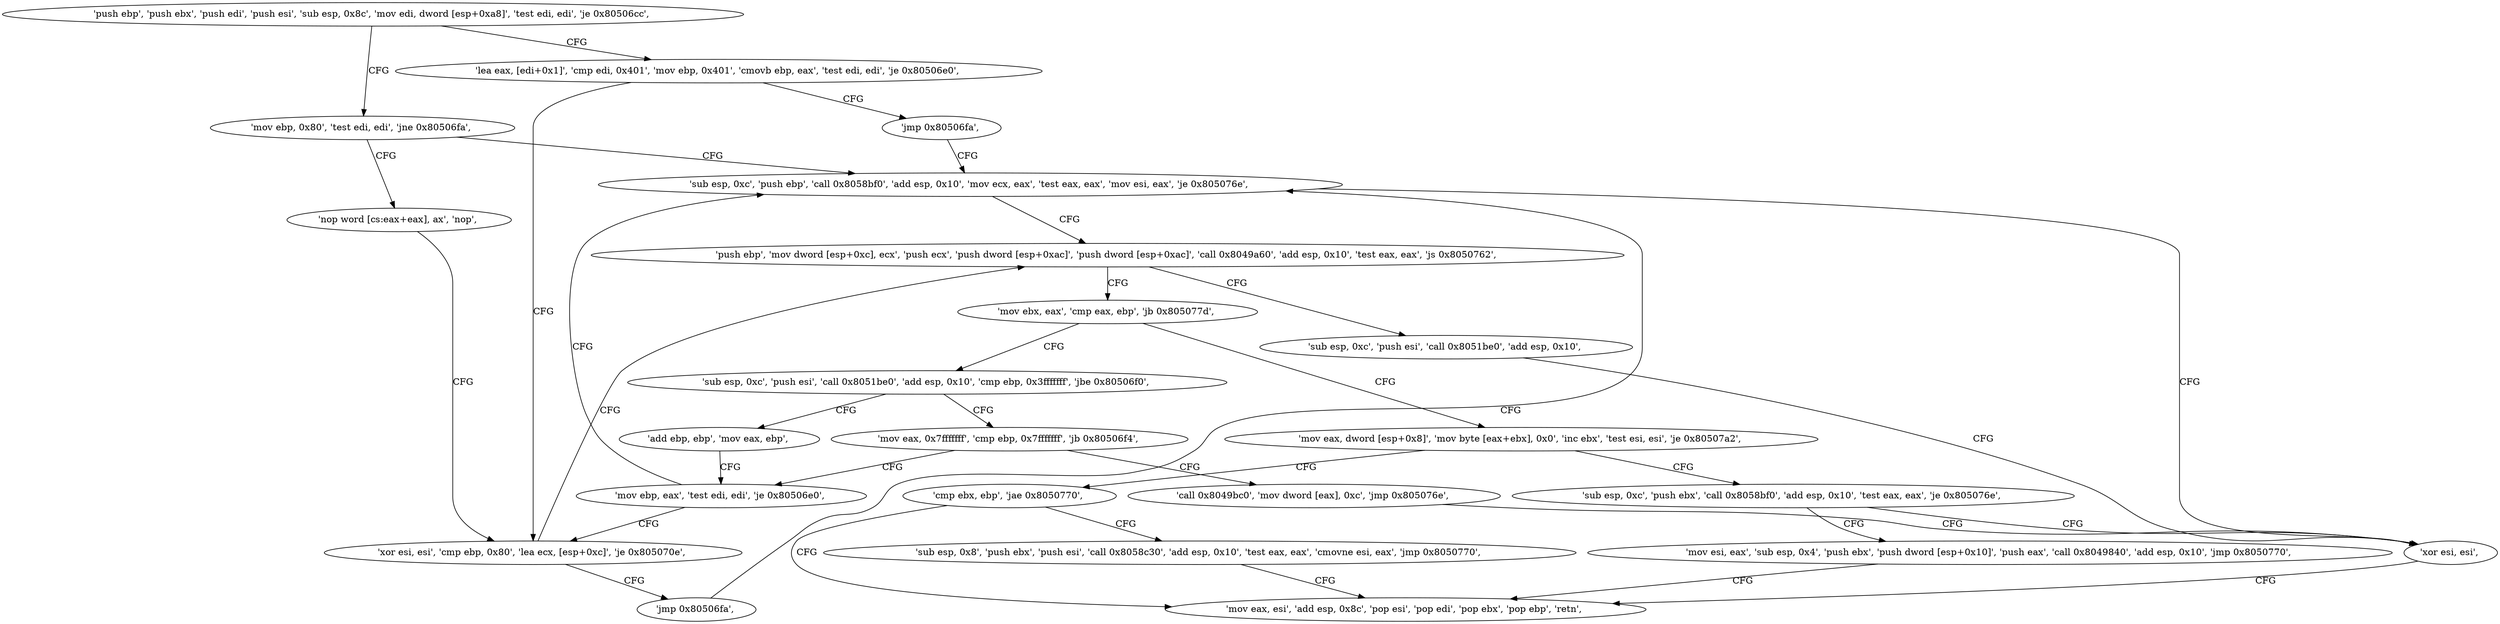 digraph "func" {
"134547104" [label = "'push ebp', 'push ebx', 'push edi', 'push esi', 'sub esp, 0x8c', 'mov edi, dword [esp+0xa8]', 'test edi, edi', 'je 0x80506cc', " ]
"134547148" [label = "'mov ebp, 0x80', 'test edi, edi', 'jne 0x80506fa', " ]
"134547125" [label = "'lea eax, [edi+0x1]', 'cmp edi, 0x401', 'mov ebp, 0x401', 'cmovb ebp, eax', 'test edi, edi', 'je 0x80506e0', " ]
"134547194" [label = "'sub esp, 0xc', 'push ebp', 'call 0x8058bf0', 'add esp, 0x10', 'mov ecx, eax', 'test eax, eax', 'mov esi, eax', 'je 0x805076e', " ]
"134547157" [label = "'nop word [cs:eax+eax], ax', 'nop', " ]
"134547168" [label = "'xor esi, esi', 'cmp ebp, 0x80', 'lea ecx, [esp+0xc]', 'je 0x805070e', " ]
"134547146" [label = "'jmp 0x80506fa', " ]
"134547310" [label = "'xor esi, esi', " ]
"134547214" [label = "'push ebp', 'mov dword [esp+0xc], ecx', 'push ecx', 'push dword [esp+0xac]', 'push dword [esp+0xac]', 'call 0x8049a60', 'add esp, 0x10', 'test eax, eax', 'js 0x8050762', " ]
"134547182" [label = "'jmp 0x80506fa', " ]
"134547312" [label = "'mov eax, esi', 'add esp, 0x8c', 'pop esi', 'pop edi', 'pop ebx', 'pop ebp', 'retn', " ]
"134547298" [label = "'sub esp, 0xc', 'push esi', 'call 0x8051be0', 'add esp, 0x10', " ]
"134547246" [label = "'mov ebx, eax', 'cmp eax, ebp', 'jb 0x805077d', " ]
"134547325" [label = "'mov eax, dword [esp+0x8]', 'mov byte [eax+ebx], 0x0', 'inc ebx', 'test esi, esi', 'je 0x80507a2', " ]
"134547252" [label = "'sub esp, 0xc', 'push esi', 'call 0x8051be0', 'add esp, 0x10', 'cmp ebp, 0x3fffffff', 'jbe 0x80506f0', " ]
"134547362" [label = "'sub esp, 0xc', 'push ebx', 'call 0x8058bf0', 'add esp, 0x10', 'test eax, eax', 'je 0x805076e', " ]
"134547338" [label = "'cmp ebx, ebp', 'jae 0x8050770', " ]
"134547184" [label = "'add ebp, ebp', 'mov eax, ebp', " ]
"134547272" [label = "'mov eax, 0x7fffffff', 'cmp ebp, 0x7fffffff', 'jb 0x80506f4', " ]
"134547378" [label = "'mov esi, eax', 'sub esp, 0x4', 'push ebx', 'push dword [esp+0x10]', 'push eax', 'call 0x8049840', 'add esp, 0x10', 'jmp 0x8050770', " ]
"134547342" [label = "'sub esp, 0x8', 'push ebx', 'push esi', 'call 0x8058c30', 'add esp, 0x10', 'test eax, eax', 'cmovne esi, eax', 'jmp 0x8050770', " ]
"134547188" [label = "'mov ebp, eax', 'test edi, edi', 'je 0x80506e0', " ]
"134547285" [label = "'call 0x8049bc0', 'mov dword [eax], 0xc', 'jmp 0x805076e', " ]
"134547104" -> "134547148" [ label = "CFG" ]
"134547104" -> "134547125" [ label = "CFG" ]
"134547148" -> "134547194" [ label = "CFG" ]
"134547148" -> "134547157" [ label = "CFG" ]
"134547125" -> "134547168" [ label = "CFG" ]
"134547125" -> "134547146" [ label = "CFG" ]
"134547194" -> "134547310" [ label = "CFG" ]
"134547194" -> "134547214" [ label = "CFG" ]
"134547157" -> "134547168" [ label = "CFG" ]
"134547168" -> "134547214" [ label = "CFG" ]
"134547168" -> "134547182" [ label = "CFG" ]
"134547146" -> "134547194" [ label = "CFG" ]
"134547310" -> "134547312" [ label = "CFG" ]
"134547214" -> "134547298" [ label = "CFG" ]
"134547214" -> "134547246" [ label = "CFG" ]
"134547182" -> "134547194" [ label = "CFG" ]
"134547298" -> "134547310" [ label = "CFG" ]
"134547246" -> "134547325" [ label = "CFG" ]
"134547246" -> "134547252" [ label = "CFG" ]
"134547325" -> "134547362" [ label = "CFG" ]
"134547325" -> "134547338" [ label = "CFG" ]
"134547252" -> "134547184" [ label = "CFG" ]
"134547252" -> "134547272" [ label = "CFG" ]
"134547362" -> "134547310" [ label = "CFG" ]
"134547362" -> "134547378" [ label = "CFG" ]
"134547338" -> "134547312" [ label = "CFG" ]
"134547338" -> "134547342" [ label = "CFG" ]
"134547184" -> "134547188" [ label = "CFG" ]
"134547272" -> "134547188" [ label = "CFG" ]
"134547272" -> "134547285" [ label = "CFG" ]
"134547378" -> "134547312" [ label = "CFG" ]
"134547342" -> "134547312" [ label = "CFG" ]
"134547188" -> "134547168" [ label = "CFG" ]
"134547188" -> "134547194" [ label = "CFG" ]
"134547285" -> "134547310" [ label = "CFG" ]
}

